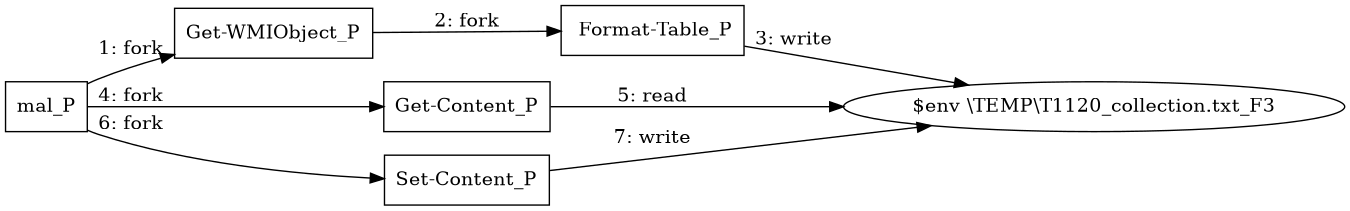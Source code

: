 digraph T1120 {
rankdir="LR"
size="9"
fixedsize="false"
splines="true"
nodesep=0.3
ranksep=0
fontsize=10
overlap="scalexy"
engine= "neato"
	"mal_P" [node_type=Process shape=box]
	"Get-WMIObject_P" [node_type=Process shape=box]
	" Format-Table_P" [node_type=Process shape=box]
	"Get-Content_P" [node_type=Process shape=box]
	"Set-Content_P" [node_type=Process shape=box]
	"$env \\TEMP\\T1120_collection.txt_F3" [node_type=File shape=ellipse]
	"mal_P" -> "Get-WMIObject_P" [label="1: fork"]
	"Get-WMIObject_P" -> " Format-Table_P" [label="2: fork"]
	" Format-Table_P" -> "$env \\TEMP\\T1120_collection.txt_F3" [label="3: write"]
	"mal_P" -> "Get-Content_P" [label="4: fork"]
	"Get-Content_P" -> "$env \\TEMP\\T1120_collection.txt_F3" [label="5: read"]
	"mal_P" -> "Set-Content_P" [label="6: fork"]
	"Set-Content_P" -> "$env \\TEMP\\T1120_collection.txt_F3" [label="7: write"]
}
